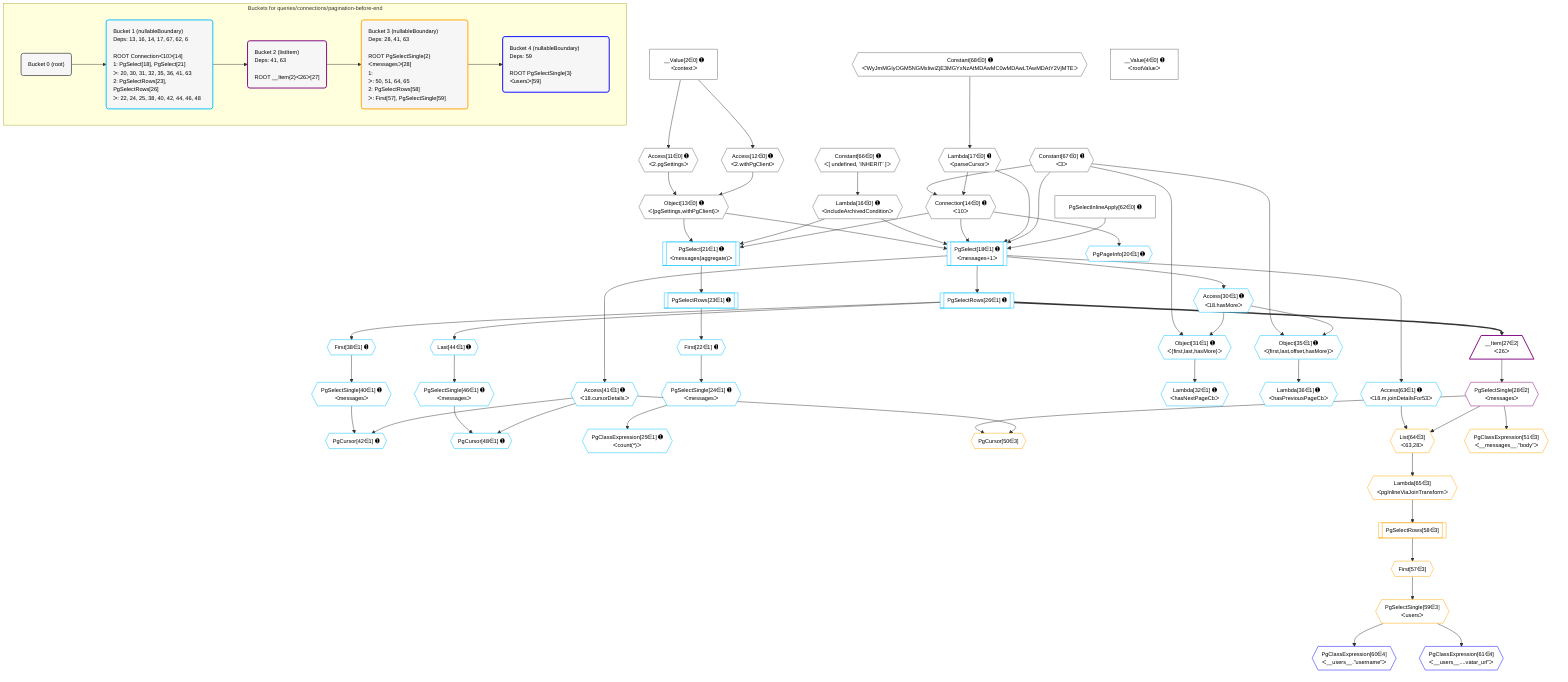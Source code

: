%%{init: {'themeVariables': { 'fontSize': '12px'}}}%%
graph TD
    classDef path fill:#eee,stroke:#000,color:#000
    classDef plan fill:#fff,stroke-width:1px,color:#000
    classDef itemplan fill:#fff,stroke-width:2px,color:#000
    classDef unbatchedplan fill:#dff,stroke-width:1px,color:#000
    classDef sideeffectplan fill:#fcc,stroke-width:2px,color:#000
    classDef bucket fill:#f6f6f6,color:#000,stroke-width:2px,text-align:left

    subgraph "Buckets for queries/connections/pagination-before-end"
    Bucket0("Bucket 0 (root)"):::bucket
    Bucket1("Bucket 1 (nullableBoundary)<br />Deps: 13, 16, 14, 17, 67, 62, 6<br /><br />ROOT Connectionᐸ10ᐳ[14]<br />1: PgSelect[18], PgSelect[21]<br />ᐳ: 20, 30, 31, 32, 35, 36, 41, 63<br />2: PgSelectRows[23], PgSelectRows[26]<br />ᐳ: 22, 24, 25, 38, 40, 42, 44, 46, 48"):::bucket
    Bucket2("Bucket 2 (listItem)<br />Deps: 41, 63<br /><br />ROOT __Item{2}ᐸ26ᐳ[27]"):::bucket
    Bucket3("Bucket 3 (nullableBoundary)<br />Deps: 28, 41, 63<br /><br />ROOT PgSelectSingle{2}ᐸmessagesᐳ[28]<br />1: <br />ᐳ: 50, 51, 64, 65<br />2: PgSelectRows[58]<br />ᐳ: First[57], PgSelectSingle[59]"):::bucket
    Bucket4("Bucket 4 (nullableBoundary)<br />Deps: 59<br /><br />ROOT PgSelectSingle{3}ᐸusersᐳ[59]"):::bucket
    end
    Bucket0 --> Bucket1
    Bucket1 --> Bucket2
    Bucket2 --> Bucket3
    Bucket3 --> Bucket4

    %% plan dependencies
    Object13{{"Object[13∈0] ➊<br />ᐸ{pgSettings,withPgClient}ᐳ"}}:::plan
    Access11{{"Access[11∈0] ➊<br />ᐸ2.pgSettingsᐳ"}}:::plan
    Access12{{"Access[12∈0] ➊<br />ᐸ2.withPgClientᐳ"}}:::plan
    Access11 & Access12 --> Object13
    Connection14{{"Connection[14∈0] ➊<br />ᐸ10ᐳ"}}:::plan
    Constant67{{"Constant[67∈0] ➊<br />ᐸ3ᐳ"}}:::plan
    Lambda17{{"Lambda[17∈0] ➊<br />ᐸparseCursorᐳ"}}:::plan
    Constant67 & Lambda17 --> Connection14
    __Value2["__Value[2∈0] ➊<br />ᐸcontextᐳ"]:::plan
    __Value2 --> Access11
    __Value2 --> Access12
    Lambda16{{"Lambda[16∈0] ➊<br />ᐸincludeArchivedConditionᐳ"}}:::plan
    Constant66{{"Constant[66∈0] ➊<br />ᐸ[ undefined, 'INHERIT' ]ᐳ"}}:::plan
    Constant66 --> Lambda16
    Constant68{{"Constant[68∈0] ➊<br />ᐸ'WyJmMGIyOGM5NGMxIiwiZjE3MGYxNzAtMDAwMC0wMDAwLTAwMDAtY2VjMTEᐳ"}}:::plan
    Constant68 --> Lambda17
    __Value4["__Value[4∈0] ➊<br />ᐸrootValueᐳ"]:::plan
    PgSelectInlineApply62["PgSelectInlineApply[62∈0] ➊"]:::plan
    PgSelect18[["PgSelect[18∈1] ➊<br />ᐸmessages+1ᐳ"]]:::plan
    Object13 & Lambda16 & Connection14 & Lambda17 & Constant67 & PgSelectInlineApply62 --> PgSelect18
    Object35{{"Object[35∈1] ➊<br />ᐸ{first,last,offset,hasMore}ᐳ"}}:::plan
    Access30{{"Access[30∈1] ➊<br />ᐸ18.hasMoreᐳ"}}:::plan
    Constant67 & Access30 --> Object35
    PgSelect21[["PgSelect[21∈1] ➊<br />ᐸmessages(aggregate)ᐳ"]]:::plan
    Object13 & Lambda16 & Connection14 --> PgSelect21
    Object31{{"Object[31∈1] ➊<br />ᐸ{first,last,hasMore}ᐳ"}}:::plan
    Constant67 & Access30 --> Object31
    PgCursor42{{"PgCursor[42∈1] ➊"}}:::plan
    PgSelectSingle40{{"PgSelectSingle[40∈1] ➊<br />ᐸmessagesᐳ"}}:::plan
    Access41{{"Access[41∈1] ➊<br />ᐸ18.cursorDetailsᐳ"}}:::plan
    PgSelectSingle40 & Access41 --> PgCursor42
    PgCursor48{{"PgCursor[48∈1] ➊"}}:::plan
    PgSelectSingle46{{"PgSelectSingle[46∈1] ➊<br />ᐸmessagesᐳ"}}:::plan
    PgSelectSingle46 & Access41 --> PgCursor48
    PgPageInfo20{{"PgPageInfo[20∈1] ➊"}}:::plan
    Connection14 --> PgPageInfo20
    First22{{"First[22∈1] ➊"}}:::plan
    PgSelectRows23[["PgSelectRows[23∈1] ➊"]]:::plan
    PgSelectRows23 --> First22
    PgSelect21 --> PgSelectRows23
    PgSelectSingle24{{"PgSelectSingle[24∈1] ➊<br />ᐸmessagesᐳ"}}:::plan
    First22 --> PgSelectSingle24
    PgClassExpression25{{"PgClassExpression[25∈1] ➊<br />ᐸcount(*)ᐳ"}}:::plan
    PgSelectSingle24 --> PgClassExpression25
    PgSelectRows26[["PgSelectRows[26∈1] ➊"]]:::plan
    PgSelect18 --> PgSelectRows26
    PgSelect18 --> Access30
    Lambda32{{"Lambda[32∈1] ➊<br />ᐸhasNextPageCbᐳ"}}:::plan
    Object31 --> Lambda32
    Lambda36{{"Lambda[36∈1] ➊<br />ᐸhasPreviousPageCbᐳ"}}:::plan
    Object35 --> Lambda36
    First38{{"First[38∈1] ➊"}}:::plan
    PgSelectRows26 --> First38
    First38 --> PgSelectSingle40
    PgSelect18 --> Access41
    Last44{{"Last[44∈1] ➊"}}:::plan
    PgSelectRows26 --> Last44
    Last44 --> PgSelectSingle46
    Access63{{"Access[63∈1] ➊<br />ᐸ18.m.joinDetailsFor53ᐳ"}}:::plan
    PgSelect18 --> Access63
    __Item27[/"__Item[27∈2]<br />ᐸ26ᐳ"\]:::itemplan
    PgSelectRows26 ==> __Item27
    PgSelectSingle28{{"PgSelectSingle[28∈2]<br />ᐸmessagesᐳ"}}:::plan
    __Item27 --> PgSelectSingle28
    PgCursor50{{"PgCursor[50∈3]"}}:::plan
    PgSelectSingle28 & Access41 --> PgCursor50
    List64{{"List[64∈3]<br />ᐸ63,28ᐳ"}}:::plan
    Access63 & PgSelectSingle28 --> List64
    PgClassExpression51{{"PgClassExpression[51∈3]<br />ᐸ__messages__.”body”ᐳ"}}:::plan
    PgSelectSingle28 --> PgClassExpression51
    First57{{"First[57∈3]"}}:::plan
    PgSelectRows58[["PgSelectRows[58∈3]"]]:::plan
    PgSelectRows58 --> First57
    Lambda65{{"Lambda[65∈3]<br />ᐸpgInlineViaJoinTransformᐳ"}}:::plan
    Lambda65 --> PgSelectRows58
    PgSelectSingle59{{"PgSelectSingle[59∈3]<br />ᐸusersᐳ"}}:::plan
    First57 --> PgSelectSingle59
    List64 --> Lambda65
    PgClassExpression60{{"PgClassExpression[60∈4]<br />ᐸ__users__.”username”ᐳ"}}:::plan
    PgSelectSingle59 --> PgClassExpression60
    PgClassExpression61{{"PgClassExpression[61∈4]<br />ᐸ__users__....vatar_url”ᐳ"}}:::plan
    PgSelectSingle59 --> PgClassExpression61

    %% define steps
    classDef bucket0 stroke:#696969
    class Bucket0,__Value2,__Value4,Access11,Access12,Object13,Connection14,Lambda16,Lambda17,PgSelectInlineApply62,Constant66,Constant67,Constant68 bucket0
    classDef bucket1 stroke:#00bfff
    class Bucket1,PgSelect18,PgPageInfo20,PgSelect21,First22,PgSelectRows23,PgSelectSingle24,PgClassExpression25,PgSelectRows26,Access30,Object31,Lambda32,Object35,Lambda36,First38,PgSelectSingle40,Access41,PgCursor42,Last44,PgSelectSingle46,PgCursor48,Access63 bucket1
    classDef bucket2 stroke:#7f007f
    class Bucket2,__Item27,PgSelectSingle28 bucket2
    classDef bucket3 stroke:#ffa500
    class Bucket3,PgCursor50,PgClassExpression51,First57,PgSelectRows58,PgSelectSingle59,List64,Lambda65 bucket3
    classDef bucket4 stroke:#0000ff
    class Bucket4,PgClassExpression60,PgClassExpression61 bucket4